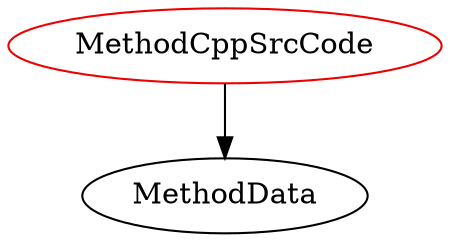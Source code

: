 digraph methodcppsrccode{
MethodCppSrcCode -> MethodData;
MethodCppSrcCode	[shape=oval, color=red2, label="MethodCppSrcCode"];
}

